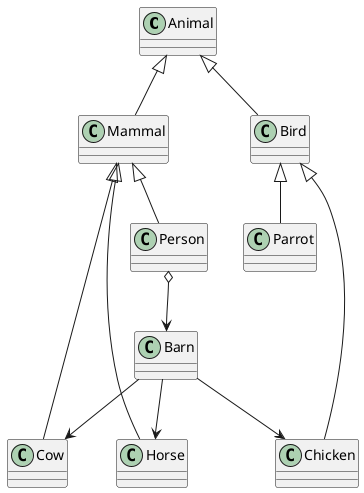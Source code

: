 @startuml Farm-Simulator

class Animal

class Mammal

class Bird

class Cow

class Horse

class Person

class Chicken

class Parrot

class Barn

Animal <|-- Mammal
Animal <|-- Bird
Mammal <|-- Cow
Mammal <|-- Horse
Mammal <|-- Person
Bird <|-- Chicken
Bird <|-- Parrot
Barn --> Cow
Barn --> Horse
Barn --> Chicken
Person o--> Barn





@enduml
